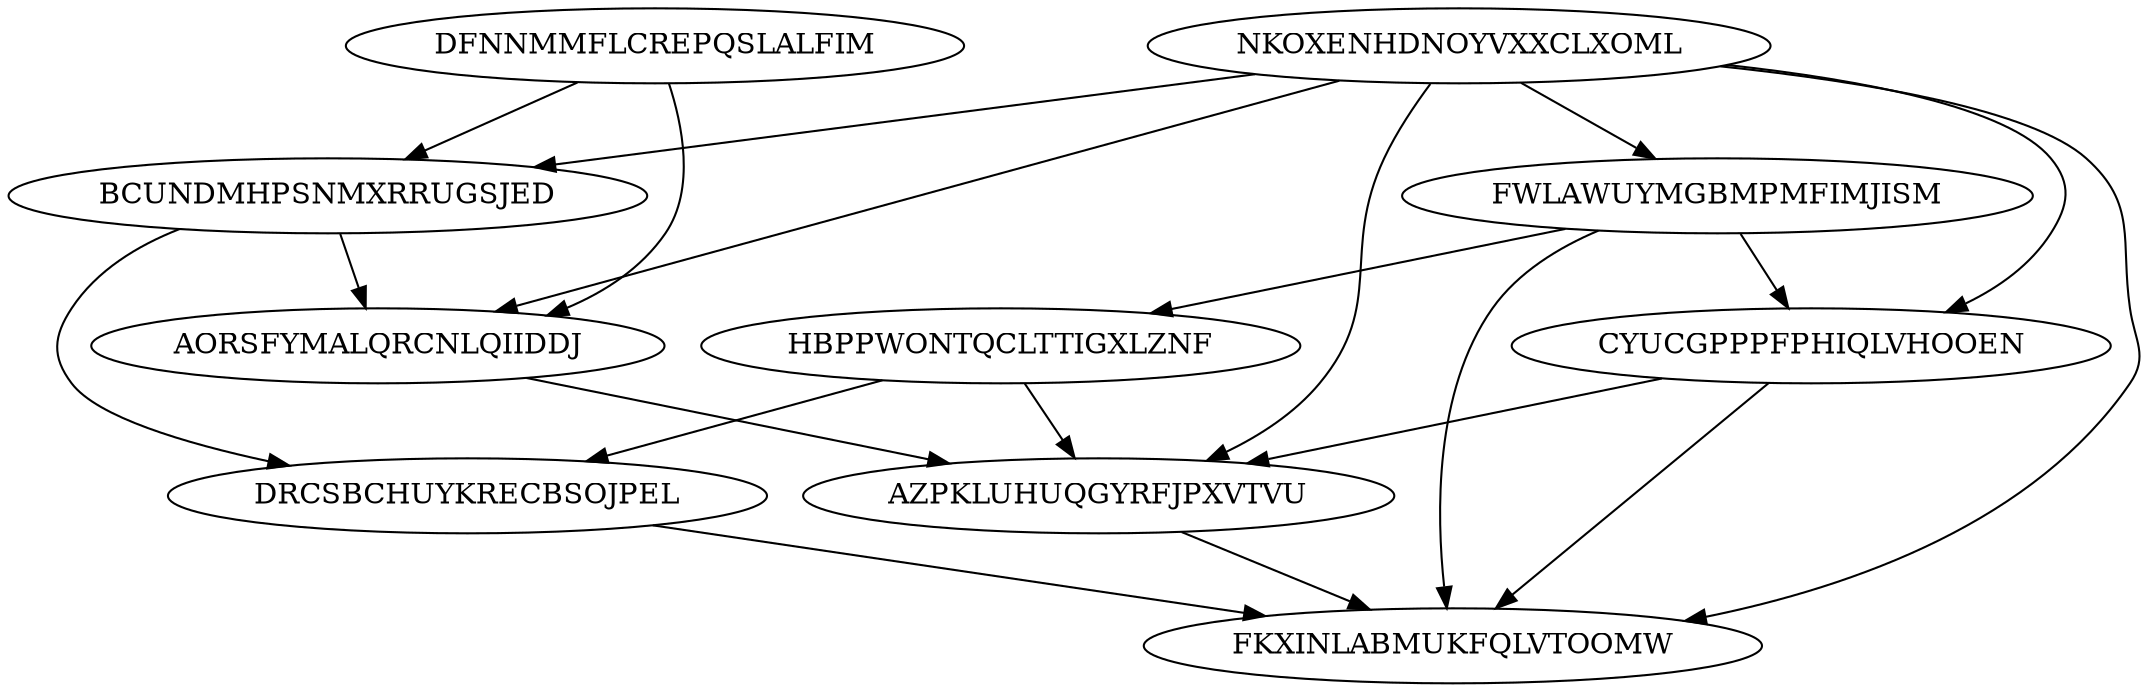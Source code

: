 digraph "N10M20" {
	NKOXENHDNOYVXXCLXOML			[Weight=14, Start=0, Processor=1];
	FWLAWUYMGBMPMFIMJISM			[Weight=10, Start=14, Processor=1];
	DFNNMMFLCREPQSLALFIM			[Weight=16, Start=0, Processor=2];
	HBPPWONTQCLTTIGXLZNF			[Weight=10, Start=41, Processor=3];
	BCUNDMHPSNMXRRUGSJED			[Weight=18, Start=25, Processor=2];
	CYUCGPPPFPHIQLVHOOEN			[Weight=10, Start=43, Processor=2];
	AORSFYMALQRCNLQIIDDJ			[Weight=14, Start=53, Processor=2];
	DRCSBCHUYKRECBSOJPEL			[Weight=13, Start=58, Processor=3];
	AZPKLUHUQGYRFJPXVTVU			[Weight=19, Start=67, Processor=2];
	FKXINLABMUKFQLVTOOMW			[Weight=20, Start=87, Processor=2];
	CYUCGPPPFPHIQLVHOOEN -> FKXINLABMUKFQLVTOOMW		[Weight=19];
	BCUNDMHPSNMXRRUGSJED -> AORSFYMALQRCNLQIIDDJ		[Weight=19];
	DFNNMMFLCREPQSLALFIM -> AORSFYMALQRCNLQIIDDJ		[Weight=16];
	NKOXENHDNOYVXXCLXOML -> AORSFYMALQRCNLQIIDDJ		[Weight=18];
	NKOXENHDNOYVXXCLXOML -> FWLAWUYMGBMPMFIMJISM		[Weight=11];
	DRCSBCHUYKRECBSOJPEL -> FKXINLABMUKFQLVTOOMW		[Weight=16];
	HBPPWONTQCLTTIGXLZNF -> AZPKLUHUQGYRFJPXVTVU		[Weight=16];
	DFNNMMFLCREPQSLALFIM -> BCUNDMHPSNMXRRUGSJED		[Weight=15];
	CYUCGPPPFPHIQLVHOOEN -> AZPKLUHUQGYRFJPXVTVU		[Weight=13];
	HBPPWONTQCLTTIGXLZNF -> DRCSBCHUYKRECBSOJPEL		[Weight=19];
	FWLAWUYMGBMPMFIMJISM -> FKXINLABMUKFQLVTOOMW		[Weight=15];
	FWLAWUYMGBMPMFIMJISM -> HBPPWONTQCLTTIGXLZNF		[Weight=17];
	BCUNDMHPSNMXRRUGSJED -> DRCSBCHUYKRECBSOJPEL		[Weight=15];
	AZPKLUHUQGYRFJPXVTVU -> FKXINLABMUKFQLVTOOMW		[Weight=14];
	NKOXENHDNOYVXXCLXOML -> CYUCGPPPFPHIQLVHOOEN		[Weight=14];
	NKOXENHDNOYVXXCLXOML -> AZPKLUHUQGYRFJPXVTVU		[Weight=18];
	FWLAWUYMGBMPMFIMJISM -> CYUCGPPPFPHIQLVHOOEN		[Weight=19];
	NKOXENHDNOYVXXCLXOML -> FKXINLABMUKFQLVTOOMW		[Weight=16];
	NKOXENHDNOYVXXCLXOML -> BCUNDMHPSNMXRRUGSJED		[Weight=11];
	AORSFYMALQRCNLQIIDDJ -> AZPKLUHUQGYRFJPXVTVU		[Weight=15];
}
